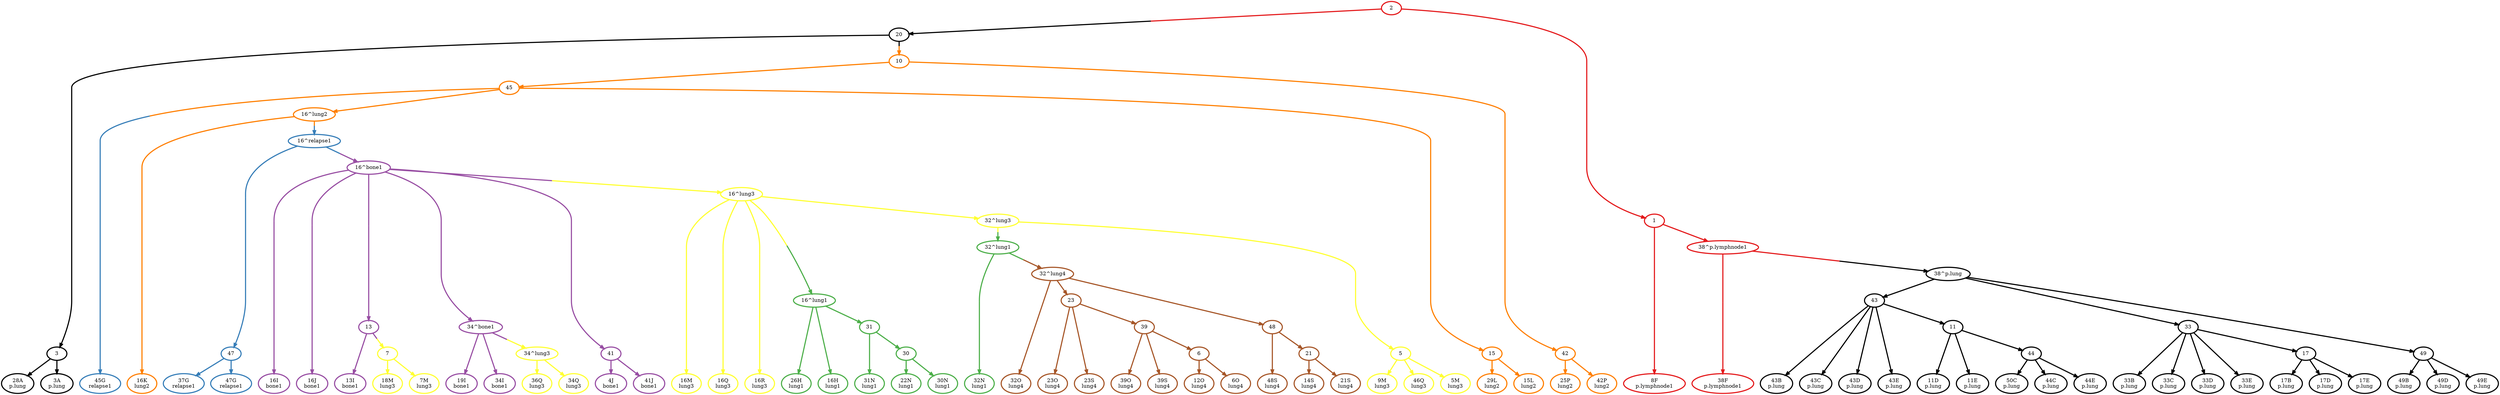 digraph T {
	{
		rank=same
		0 [penwidth=3,colorscheme=set19,color=0,label="28A\np.lung"]
		1 [penwidth=3,colorscheme=set19,color=0,label="3A\np.lung"]
		2 [penwidth=3,colorscheme=set19,color=0,label="43B\np.lung"]
		3 [penwidth=3,colorscheme=set19,color=0,label="43C\np.lung"]
		4 [penwidth=3,colorscheme=set19,color=0,label="43D\np.lung"]
		5 [penwidth=3,colorscheme=set19,color=0,label="43E\np.lung"]
		6 [penwidth=3,colorscheme=set19,color=0,label="11D\np.lung"]
		7 [penwidth=3,colorscheme=set19,color=0,label="11E\np.lung"]
		8 [penwidth=3,colorscheme=set19,color=0,label="33B\np.lung"]
		9 [penwidth=3,colorscheme=set19,color=0,label="33C\np.lung"]
		10 [penwidth=3,colorscheme=set19,color=0,label="33D\np.lung"]
		11 [penwidth=3,colorscheme=set19,color=0,label="33E\np.lung"]
		12 [penwidth=3,colorscheme=set19,color=0,label="50C\np.lung"]
		13 [penwidth=3,colorscheme=set19,color=0,label="44C\np.lung"]
		14 [penwidth=3,colorscheme=set19,color=0,label="44E\np.lung"]
		15 [penwidth=3,colorscheme=set19,color=0,label="17B\np.lung"]
		16 [penwidth=3,colorscheme=set19,color=0,label="17D\np.lung"]
		17 [penwidth=3,colorscheme=set19,color=0,label="17E\np.lung"]
		18 [penwidth=3,colorscheme=set19,color=0,label="49B\np.lung"]
		19 [penwidth=3,colorscheme=set19,color=0,label="49D\np.lung"]
		20 [penwidth=3,colorscheme=set19,color=0,label="49E\np.lung"]
		21 [penwidth=3,colorscheme=set19,color=1,label="8F\np.lymphnode1"]
		22 [penwidth=3,colorscheme=set19,color=1,label="38F\np.lymphnode1"]
		23 [penwidth=3,colorscheme=set19,color=2,label="37G\nrelapse1"]
		24 [penwidth=3,colorscheme=set19,color=2,label="47G\nrelapse1"]
		25 [penwidth=3,colorscheme=set19,color=3,label="32N\nlung1"]
		26 [penwidth=3,colorscheme=set19,color=3,label="26H\nlung1"]
		27 [penwidth=3,colorscheme=set19,color=3,label="16H\nlung1"]
		28 [penwidth=3,colorscheme=set19,color=3,label="31N\nlung1"]
		29 [penwidth=3,colorscheme=set19,color=3,label="22N\nlung1"]
		30 [penwidth=3,colorscheme=set19,color=3,label="30N\nlung1"]
		31 [penwidth=3,colorscheme=set19,color=4,label="13I\nbone1"]
		32 [penwidth=3,colorscheme=set19,color=4,label="16I\nbone1"]
		33 [penwidth=3,colorscheme=set19,color=4,label="16J\nbone1"]
		34 [penwidth=3,colorscheme=set19,color=4,label="19I\nbone1"]
		35 [penwidth=3,colorscheme=set19,color=4,label="34I\nbone1"]
		36 [penwidth=3,colorscheme=set19,color=4,label="4J\nbone1"]
		37 [penwidth=3,colorscheme=set19,color=4,label="41J\nbone1"]
		38 [penwidth=3,colorscheme=set19,color=2,label="45G\nrelapse1"]
		39 [penwidth=3,colorscheme=set19,color=5,label="16K\nlung2"]
		40 [penwidth=3,colorscheme=set19,color=5,label="29L\nlung2"]
		41 [penwidth=3,colorscheme=set19,color=5,label="15L\nlung2"]
		42 [penwidth=3,colorscheme=set19,color=5,label="25P\nlung2"]
		43 [penwidth=3,colorscheme=set19,color=5,label="42P\nlung2"]
		44 [penwidth=3,colorscheme=set19,color=6,label="9M\nlung3"]
		45 [penwidth=3,colorscheme=set19,color=6,label="46Q\nlung3"]
		46 [penwidth=3,colorscheme=set19,color=6,label="5M\nlung3"]
		47 [penwidth=3,colorscheme=set19,color=6,label="18M\nlung3"]
		48 [penwidth=3,colorscheme=set19,color=6,label="7M\nlung3"]
		49 [penwidth=3,colorscheme=set19,color=6,label="16M\nlung3"]
		50 [penwidth=3,colorscheme=set19,color=6,label="16Q\nlung3"]
		51 [penwidth=3,colorscheme=set19,color=6,label="16R\nlung3"]
		52 [penwidth=3,colorscheme=set19,color=6,label="36Q\nlung3"]
		53 [penwidth=3,colorscheme=set19,color=6,label="34Q\nlung3"]
		54 [penwidth=3,colorscheme=set19,color=7,label="32O\nlung4"]
		55 [penwidth=3,colorscheme=set19,color=7,label="39O\nlung4"]
		56 [penwidth=3,colorscheme=set19,color=7,label="39S\nlung4"]
		57 [penwidth=3,colorscheme=set19,color=7,label="12O\nlung4"]
		58 [penwidth=3,colorscheme=set19,color=7,label="6O\nlung4"]
		59 [penwidth=3,colorscheme=set19,color=7,label="48S\nlung4"]
		60 [penwidth=3,colorscheme=set19,color=7,label="14S\nlung4"]
		61 [penwidth=3,colorscheme=set19,color=7,label="21S\nlung4"]
		62 [penwidth=3,colorscheme=set19,color=7,label="23O\nlung4"]
		63 [penwidth=3,colorscheme=set19,color=7,label="23S\nlung4"]
	}
	64 [penwidth=3,colorscheme=set19,color=0,label="20"]
	65 [penwidth=3,colorscheme=set19,color=0,label="3"]
	66 [penwidth=3,colorscheme=set19,color=0,label="43"]
	67 [penwidth=3,colorscheme=set19,color=0,label="11"]
	68 [penwidth=3,colorscheme=set19,color=0,label="44"]
	69 [penwidth=3,colorscheme=set19,color=0,label="38^p.lung"]
	70 [penwidth=3,colorscheme=set19,color=0,label="33"]
	71 [penwidth=3,colorscheme=set19,color=0,label="49"]
	72 [penwidth=3,colorscheme=set19,color=0,label="17"]
	73 [penwidth=3,colorscheme=set19,color=5,label="10"]
	74 [penwidth=3,colorscheme=set19,color=1,label="38^p.lymphnode1"]
	75 [penwidth=3,colorscheme=set19,color=1,label="2"]
	76 [penwidth=3,colorscheme=set19,color=1,label="1"]
	77 [penwidth=3,colorscheme=set19,color=2,label="16^relapse1"]
	78 [penwidth=3,colorscheme=set19,color=2,label="47"]
	79 [penwidth=3,colorscheme=set19,color=4,label="16^bone1"]
	80 [penwidth=3,colorscheme=set19,color=3,label="32^lung1"]
	81 [penwidth=3,colorscheme=set19,color=3,label="16^lung1"]
	82 [penwidth=3,colorscheme=set19,color=3,label="31"]
	83 [penwidth=3,colorscheme=set19,color=3,label="30"]
	84 [penwidth=3,colorscheme=set19,color=7,label="32^lung4"]
	85 [penwidth=3,colorscheme=set19,color=4,label="13"]
	86 [penwidth=3,colorscheme=set19,color=4,label="34^bone1"]
	87 [penwidth=3,colorscheme=set19,color=4,label="41"]
	88 [penwidth=3,colorscheme=set19,color=6,label="16^lung3"]
	89 [penwidth=3,colorscheme=set19,color=6,label="34^lung3"]
	90 [penwidth=3,colorscheme=set19,color=6,label="7"]
	91 [penwidth=3,colorscheme=set19,color=5,label="16^lung2"]
	92 [penwidth=3,colorscheme=set19,color=5,label="45"]
	93 [penwidth=3,colorscheme=set19,color=5,label="42"]
	94 [penwidth=3,colorscheme=set19,color=5,label="15"]
	95 [penwidth=3,colorscheme=set19,color=6,label="32^lung3"]
	96 [penwidth=3,colorscheme=set19,color=6,label="5"]
	97 [penwidth=3,colorscheme=set19,color=7,label="23"]
	98 [penwidth=3,colorscheme=set19,color=7,label="48"]
	99 [penwidth=3,colorscheme=set19,color=7,label="39"]
	100 [penwidth=3,colorscheme=set19,color=7,label="6"]
	101 [penwidth=3,colorscheme=set19,color=7,label="21"]
	64 -> 65 [penwidth=3,colorscheme=set19,color="0;0.5:0"]
	64 -> 73 [penwidth=3,colorscheme=set19,color="0;0.5:5"]
	65 -> 0 [penwidth=3,colorscheme=set19,color="0;0.5:0"]
	65 -> 1 [penwidth=3,colorscheme=set19,color="0;0.5:0"]
	66 -> 67 [penwidth=3,colorscheme=set19,color="0;0.5:0"]
	66 -> 2 [penwidth=3,colorscheme=set19,color="0;0.5:0"]
	66 -> 3 [penwidth=3,colorscheme=set19,color="0;0.5:0"]
	66 -> 4 [penwidth=3,colorscheme=set19,color="0;0.5:0"]
	66 -> 5 [penwidth=3,colorscheme=set19,color="0;0.5:0"]
	67 -> 68 [penwidth=3,colorscheme=set19,color="0;0.5:0"]
	67 -> 6 [penwidth=3,colorscheme=set19,color="0;0.5:0"]
	67 -> 7 [penwidth=3,colorscheme=set19,color="0;0.5:0"]
	68 -> 12 [penwidth=3,colorscheme=set19,color="0;0.5:0"]
	68 -> 13 [penwidth=3,colorscheme=set19,color="0;0.5:0"]
	68 -> 14 [penwidth=3,colorscheme=set19,color="0;0.5:0"]
	69 -> 70 [penwidth=3,colorscheme=set19,color="0;0.5:0"]
	69 -> 66 [penwidth=3,colorscheme=set19,color="0;0.5:0"]
	69 -> 71 [penwidth=3,colorscheme=set19,color="0;0.5:0"]
	70 -> 72 [penwidth=3,colorscheme=set19,color="0;0.5:0"]
	70 -> 8 [penwidth=3,colorscheme=set19,color="0;0.5:0"]
	70 -> 9 [penwidth=3,colorscheme=set19,color="0;0.5:0"]
	70 -> 10 [penwidth=3,colorscheme=set19,color="0;0.5:0"]
	70 -> 11 [penwidth=3,colorscheme=set19,color="0;0.5:0"]
	71 -> 18 [penwidth=3,colorscheme=set19,color="0;0.5:0"]
	71 -> 19 [penwidth=3,colorscheme=set19,color="0;0.5:0"]
	71 -> 20 [penwidth=3,colorscheme=set19,color="0;0.5:0"]
	72 -> 15 [penwidth=3,colorscheme=set19,color="0;0.5:0"]
	72 -> 16 [penwidth=3,colorscheme=set19,color="0;0.5:0"]
	72 -> 17 [penwidth=3,colorscheme=set19,color="0;0.5:0"]
	73 -> 93 [penwidth=3,colorscheme=set19,color="5;0.5:5"]
	73 -> 92 [penwidth=3,colorscheme=set19,color="5;0.5:5"]
	74 -> 69 [penwidth=3,colorscheme=set19,color="1;0.5:0"]
	74 -> 22 [penwidth=3,colorscheme=set19,color="1;0.5:1"]
	75 -> 64 [penwidth=3,colorscheme=set19,color="1;0.5:0"]
	75 -> 76 [penwidth=3,colorscheme=set19,color="1;0.5:1"]
	76 -> 74 [penwidth=3,colorscheme=set19,color="1;0.5:1"]
	76 -> 21 [penwidth=3,colorscheme=set19,color="1;0.5:1"]
	77 -> 78 [penwidth=3,colorscheme=set19,color="2;0.5:2"]
	77 -> 79 [penwidth=3,colorscheme=set19,color="2;0.5:4"]
	78 -> 23 [penwidth=3,colorscheme=set19,color="2;0.5:2"]
	78 -> 24 [penwidth=3,colorscheme=set19,color="2;0.5:2"]
	79 -> 85 [penwidth=3,colorscheme=set19,color="4;0.5:4"]
	79 -> 86 [penwidth=3,colorscheme=set19,color="4;0.5:4"]
	79 -> 87 [penwidth=3,colorscheme=set19,color="4;0.5:4"]
	79 -> 32 [penwidth=3,colorscheme=set19,color="4;0.5:4"]
	79 -> 33 [penwidth=3,colorscheme=set19,color="4;0.5:4"]
	79 -> 88 [penwidth=3,colorscheme=set19,color="4;0.5:6"]
	80 -> 25 [penwidth=3,colorscheme=set19,color="3;0.5:3"]
	80 -> 84 [penwidth=3,colorscheme=set19,color="3;0.5:7"]
	81 -> 82 [penwidth=3,colorscheme=set19,color="3;0.5:3"]
	81 -> 26 [penwidth=3,colorscheme=set19,color="3;0.5:3"]
	81 -> 27 [penwidth=3,colorscheme=set19,color="3;0.5:3"]
	82 -> 83 [penwidth=3,colorscheme=set19,color="3;0.5:3"]
	82 -> 28 [penwidth=3,colorscheme=set19,color="3;0.5:3"]
	83 -> 29 [penwidth=3,colorscheme=set19,color="3;0.5:3"]
	83 -> 30 [penwidth=3,colorscheme=set19,color="3;0.5:3"]
	84 -> 97 [penwidth=3,colorscheme=set19,color="7;0.5:7"]
	84 -> 98 [penwidth=3,colorscheme=set19,color="7;0.5:7"]
	84 -> 54 [penwidth=3,colorscheme=set19,color="7;0.5:7"]
	85 -> 31 [penwidth=3,colorscheme=set19,color="4;0.5:4"]
	85 -> 90 [penwidth=3,colorscheme=set19,color="4;0.5:6"]
	86 -> 34 [penwidth=3,colorscheme=set19,color="4;0.5:4"]
	86 -> 35 [penwidth=3,colorscheme=set19,color="4;0.5:4"]
	86 -> 89 [penwidth=3,colorscheme=set19,color="4;0.5:6"]
	87 -> 36 [penwidth=3,colorscheme=set19,color="4;0.5:4"]
	87 -> 37 [penwidth=3,colorscheme=set19,color="4;0.5:4"]
	88 -> 81 [penwidth=3,colorscheme=set19,color="6;0.5:3"]
	88 -> 95 [penwidth=3,colorscheme=set19,color="6;0.5:6"]
	88 -> 49 [penwidth=3,colorscheme=set19,color="6;0.5:6"]
	88 -> 50 [penwidth=3,colorscheme=set19,color="6;0.5:6"]
	88 -> 51 [penwidth=3,colorscheme=set19,color="6;0.5:6"]
	89 -> 52 [penwidth=3,colorscheme=set19,color="6;0.5:6"]
	89 -> 53 [penwidth=3,colorscheme=set19,color="6;0.5:6"]
	90 -> 47 [penwidth=3,colorscheme=set19,color="6;0.5:6"]
	90 -> 48 [penwidth=3,colorscheme=set19,color="6;0.5:6"]
	91 -> 77 [penwidth=3,colorscheme=set19,color="5;0.5:2"]
	91 -> 39 [penwidth=3,colorscheme=set19,color="5;0.5:5"]
	92 -> 38 [penwidth=3,colorscheme=set19,color="5;0.5:2"]
	92 -> 94 [penwidth=3,colorscheme=set19,color="5;0.5:5"]
	92 -> 91 [penwidth=3,colorscheme=set19,color="5;0.5:5"]
	93 -> 42 [penwidth=3,colorscheme=set19,color="5;0.5:5"]
	93 -> 43 [penwidth=3,colorscheme=set19,color="5;0.5:5"]
	94 -> 40 [penwidth=3,colorscheme=set19,color="5;0.5:5"]
	94 -> 41 [penwidth=3,colorscheme=set19,color="5;0.5:5"]
	95 -> 80 [penwidth=3,colorscheme=set19,color="6;0.5:3"]
	95 -> 96 [penwidth=3,colorscheme=set19,color="6;0.5:6"]
	96 -> 44 [penwidth=3,colorscheme=set19,color="6;0.5:6"]
	96 -> 45 [penwidth=3,colorscheme=set19,color="6;0.5:6"]
	96 -> 46 [penwidth=3,colorscheme=set19,color="6;0.5:6"]
	97 -> 99 [penwidth=3,colorscheme=set19,color="7;0.5:7"]
	97 -> 62 [penwidth=3,colorscheme=set19,color="7;0.5:7"]
	97 -> 63 [penwidth=3,colorscheme=set19,color="7;0.5:7"]
	98 -> 101 [penwidth=3,colorscheme=set19,color="7;0.5:7"]
	98 -> 59 [penwidth=3,colorscheme=set19,color="7;0.5:7"]
	99 -> 100 [penwidth=3,colorscheme=set19,color="7;0.5:7"]
	99 -> 55 [penwidth=3,colorscheme=set19,color="7;0.5:7"]
	99 -> 56 [penwidth=3,colorscheme=set19,color="7;0.5:7"]
	100 -> 57 [penwidth=3,colorscheme=set19,color="7;0.5:7"]
	100 -> 58 [penwidth=3,colorscheme=set19,color="7;0.5:7"]
	101 -> 60 [penwidth=3,colorscheme=set19,color="7;0.5:7"]
	101 -> 61 [penwidth=3,colorscheme=set19,color="7;0.5:7"]
}
